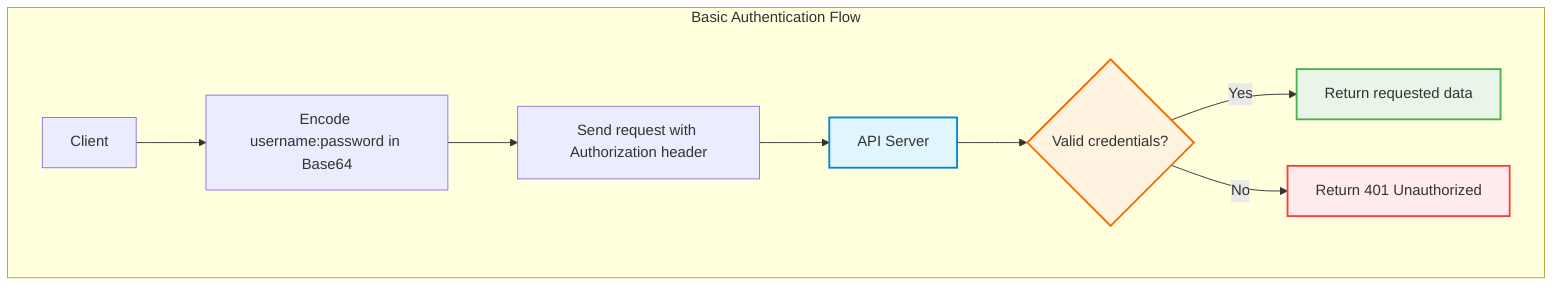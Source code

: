 graph TB
    subgraph "Basic Authentication Flow"
        A1[Client] --> A2[Encode username:password in Base64]
        A2 --> A3[Send request with Authorization header]
        A3 --> A4[API Server]
        A4 --> A5{Valid credentials?}
        A5 -->|Yes| A6[Return requested data]
        A5 -->|No| A7[Return 401 Unauthorized]
    end

    classDef authFlow fill:#e1f5fe,stroke:#0288d1,stroke-width:2px
    classDef decision fill:#fff3e0,stroke:#ef6c00,stroke-width:2px
    classDef success fill:#e8f5e8,stroke:#4caf50,stroke-width:2px
    classDef error fill:#ffebee,stroke:#f44336,stroke-width:2px

    class A4 authFlow
    class A5 decision
    class A6 success
    class A7 error